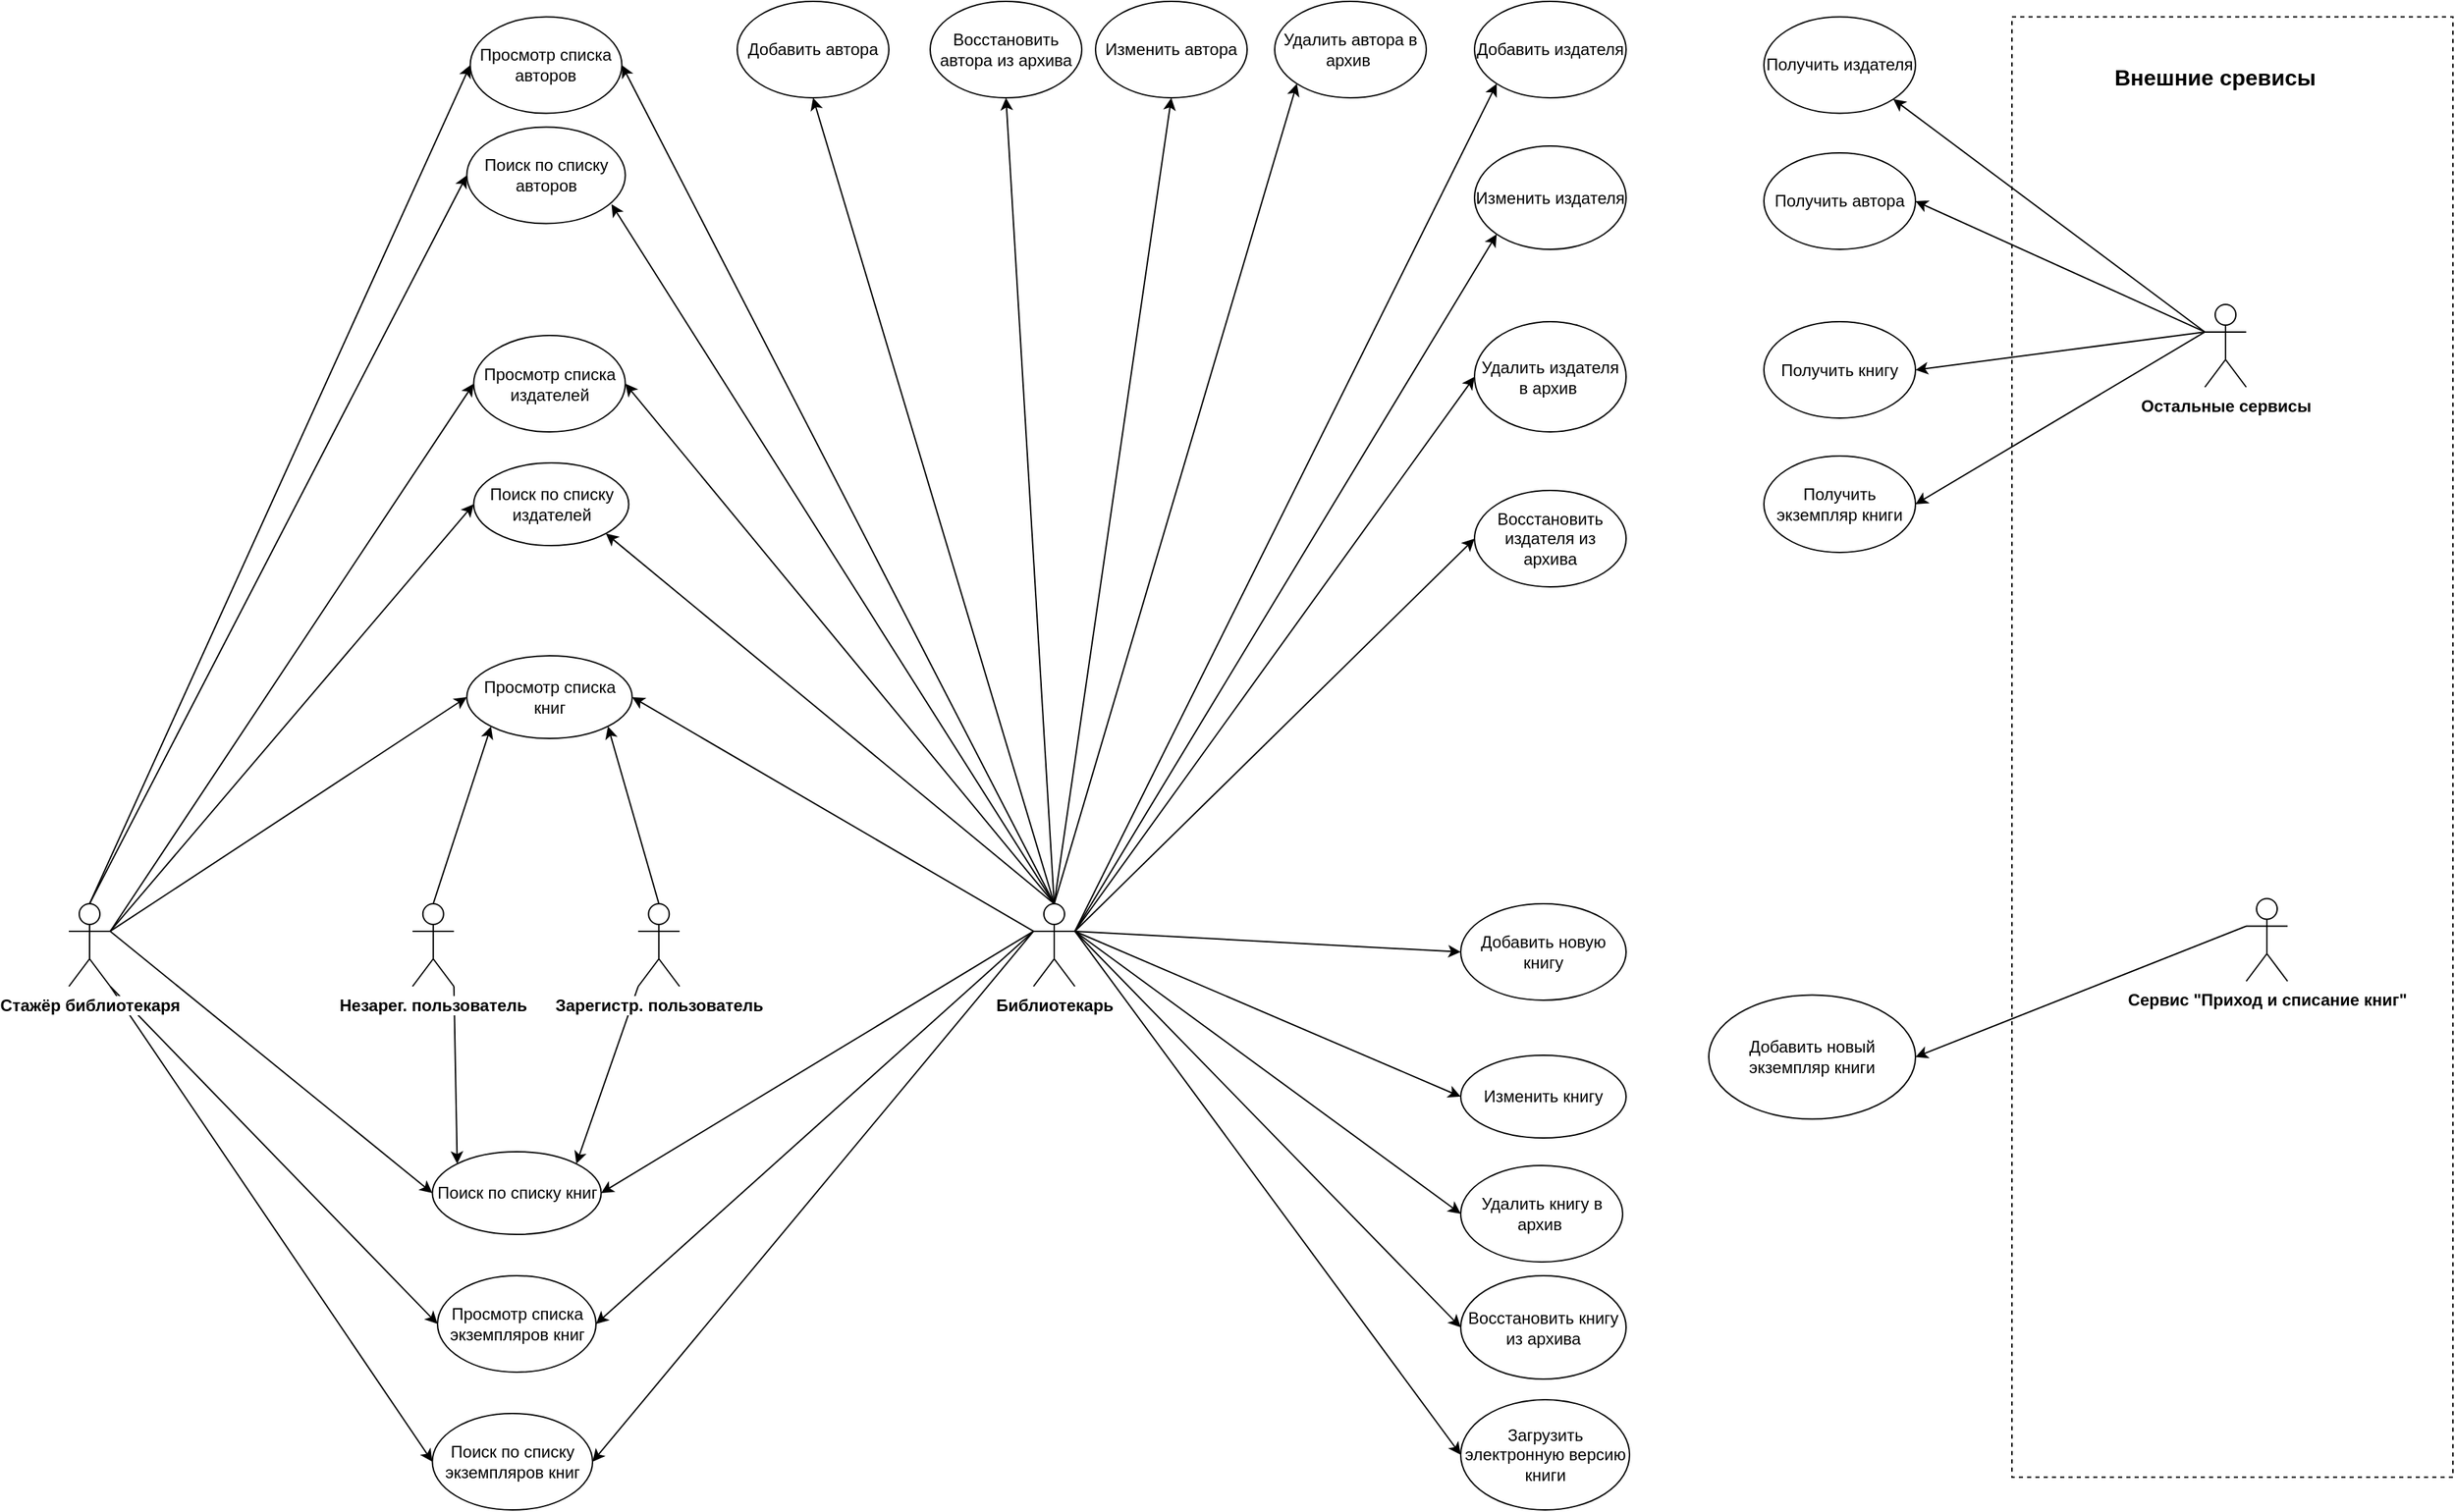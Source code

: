 <mxfile version="26.0.9">
  <diagram name="Страница — 1" id="U3UNYZ6A-1lPHIccaiyi">
    <mxGraphModel dx="1195" dy="697" grid="1" gridSize="10" guides="1" tooltips="1" connect="1" arrows="1" fold="1" page="1" pageScale="1" pageWidth="1100" pageHeight="850" math="0" shadow="0">
      <root>
        <mxCell id="0" />
        <mxCell id="1" parent="0" />
        <mxCell id="NzaFk5DWs_-ub5N4-WDO-165" value="" style="rounded=0;whiteSpace=wrap;html=1;dashed=1;" parent="1" vertex="1">
          <mxGeometry x="1490" y="156.25" width="320" height="1060" as="geometry" />
        </mxCell>
        <mxCell id="NzaFk5DWs_-ub5N4-WDO-14" value="Добавить автора" style="ellipse;whiteSpace=wrap;html=1;" parent="1" vertex="1">
          <mxGeometry x="565" y="145" width="110" height="70" as="geometry" />
        </mxCell>
        <mxCell id="NzaFk5DWs_-ub5N4-WDO-44" value="Изменить автора" style="ellipse;whiteSpace=wrap;html=1;" parent="1" vertex="1">
          <mxGeometry x="825" y="145" width="110" height="70" as="geometry" />
        </mxCell>
        <mxCell id="NzaFk5DWs_-ub5N4-WDO-45" value="Удалить автора в архив&amp;nbsp;" style="ellipse;whiteSpace=wrap;html=1;" parent="1" vertex="1">
          <mxGeometry x="955" y="145" width="110" height="70" as="geometry" />
        </mxCell>
        <mxCell id="NzaFk5DWs_-ub5N4-WDO-46" value="Восстановить автора из архива" style="ellipse;whiteSpace=wrap;html=1;" parent="1" vertex="1">
          <mxGeometry x="705" y="145" width="110" height="70" as="geometry" />
        </mxCell>
        <mxCell id="NzaFk5DWs_-ub5N4-WDO-47" value="Просмотр списка авторов" style="ellipse;whiteSpace=wrap;html=1;" parent="1" vertex="1">
          <mxGeometry x="371.25" y="156.25" width="110" height="70" as="geometry" />
        </mxCell>
        <mxCell id="NzaFk5DWs_-ub5N4-WDO-48" value="Поиск по списку авторов" style="ellipse;whiteSpace=wrap;html=1;" parent="1" vertex="1">
          <mxGeometry x="368.75" y="236.25" width="115" height="70" as="geometry" />
        </mxCell>
        <mxCell id="NzaFk5DWs_-ub5N4-WDO-49" value="Добавить издателя" style="ellipse;whiteSpace=wrap;html=1;" parent="1" vertex="1">
          <mxGeometry x="1100" y="145" width="110" height="70" as="geometry" />
        </mxCell>
        <mxCell id="NzaFk5DWs_-ub5N4-WDO-50" value="Изменить издателя" style="ellipse;whiteSpace=wrap;html=1;" parent="1" vertex="1">
          <mxGeometry x="1100" y="250" width="110" height="75" as="geometry" />
        </mxCell>
        <mxCell id="NzaFk5DWs_-ub5N4-WDO-51" value="Удалить издателя в архив&amp;nbsp;" style="ellipse;whiteSpace=wrap;html=1;" parent="1" vertex="1">
          <mxGeometry x="1100" y="377.5" width="110" height="80" as="geometry" />
        </mxCell>
        <mxCell id="NzaFk5DWs_-ub5N4-WDO-52" value="Восстановить издателя из архива" style="ellipse;whiteSpace=wrap;html=1;" parent="1" vertex="1">
          <mxGeometry x="1100" y="500" width="110" height="70" as="geometry" />
        </mxCell>
        <mxCell id="NzaFk5DWs_-ub5N4-WDO-53" value="Просмотр списка издателей" style="ellipse;whiteSpace=wrap;html=1;" parent="1" vertex="1">
          <mxGeometry x="373.75" y="387.5" width="110" height="70" as="geometry" />
        </mxCell>
        <mxCell id="NzaFk5DWs_-ub5N4-WDO-54" value="Поиск по списку издателей" style="ellipse;whiteSpace=wrap;html=1;" parent="1" vertex="1">
          <mxGeometry x="373.75" y="480" width="112.5" height="60" as="geometry" />
        </mxCell>
        <mxCell id="NzaFk5DWs_-ub5N4-WDO-61" value="Добавить новую книгу" style="ellipse;whiteSpace=wrap;html=1;" parent="1" vertex="1">
          <mxGeometry x="1090" y="800" width="120" height="70" as="geometry" />
        </mxCell>
        <mxCell id="NzaFk5DWs_-ub5N4-WDO-62" value="Изменить книгу" style="ellipse;whiteSpace=wrap;html=1;" parent="1" vertex="1">
          <mxGeometry x="1090" y="910" width="120" height="60" as="geometry" />
        </mxCell>
        <mxCell id="NzaFk5DWs_-ub5N4-WDO-63" value="Удалить книгу в архив&amp;nbsp;" style="ellipse;whiteSpace=wrap;html=1;" parent="1" vertex="1">
          <mxGeometry x="1090" y="990" width="117.5" height="70" as="geometry" />
        </mxCell>
        <mxCell id="NzaFk5DWs_-ub5N4-WDO-64" value="Восстановить книгу из архива" style="ellipse;whiteSpace=wrap;html=1;" parent="1" vertex="1">
          <mxGeometry x="1090" y="1070" width="120" height="75" as="geometry" />
        </mxCell>
        <mxCell id="NzaFk5DWs_-ub5N4-WDO-65" value="Просмотр списка книг" style="ellipse;whiteSpace=wrap;html=1;" parent="1" vertex="1">
          <mxGeometry x="368.75" y="620" width="120" height="60" as="geometry" />
        </mxCell>
        <mxCell id="NzaFk5DWs_-ub5N4-WDO-66" value="Поиск по списку книг" style="ellipse;whiteSpace=wrap;html=1;" parent="1" vertex="1">
          <mxGeometry x="343.75" y="980" width="122.5" height="60" as="geometry" />
        </mxCell>
        <mxCell id="NzaFk5DWs_-ub5N4-WDO-68" value="Загрузить электронную версию книги" style="ellipse;whiteSpace=wrap;html=1;" parent="1" vertex="1">
          <mxGeometry x="1090" y="1160" width="122.5" height="80" as="geometry" />
        </mxCell>
        <mxCell id="NzaFk5DWs_-ub5N4-WDO-74" value="Просмотр списка экземпляров книг" style="ellipse;whiteSpace=wrap;html=1;" parent="1" vertex="1">
          <mxGeometry x="347.5" y="1070" width="115" height="70" as="geometry" />
        </mxCell>
        <mxCell id="NzaFk5DWs_-ub5N4-WDO-75" value="Поиск по списку экземпляров книг" style="ellipse;whiteSpace=wrap;html=1;" parent="1" vertex="1">
          <mxGeometry x="343.75" y="1170" width="116.25" height="70" as="geometry" />
        </mxCell>
        <mxCell id="NzaFk5DWs_-ub5N4-WDO-89" value="" style="endArrow=classic;html=1;rounded=0;exitX=0.5;exitY=0;exitDx=0;exitDy=0;exitPerimeter=0;entryX=1;entryY=0.5;entryDx=0;entryDy=0;" parent="1" source="NzaFk5DWs_-ub5N4-WDO-84" target="NzaFk5DWs_-ub5N4-WDO-47" edge="1">
          <mxGeometry width="50" height="50" relative="1" as="geometry">
            <mxPoint x="540" y="1070" as="sourcePoint" />
            <mxPoint x="660" y="550" as="targetPoint" />
          </mxGeometry>
        </mxCell>
        <mxCell id="NzaFk5DWs_-ub5N4-WDO-90" value="" style="endArrow=classic;html=1;rounded=0;entryX=0.913;entryY=0.8;entryDx=0;entryDy=0;entryPerimeter=0;exitX=0.5;exitY=0;exitDx=0;exitDy=0;exitPerimeter=0;" parent="1" source="NzaFk5DWs_-ub5N4-WDO-84" target="NzaFk5DWs_-ub5N4-WDO-48" edge="1">
          <mxGeometry width="50" height="50" relative="1" as="geometry">
            <mxPoint x="540" y="570" as="sourcePoint" />
            <mxPoint x="590" y="520" as="targetPoint" />
          </mxGeometry>
        </mxCell>
        <mxCell id="NzaFk5DWs_-ub5N4-WDO-91" value="" style="endArrow=classic;html=1;rounded=0;entryX=1;entryY=0.5;entryDx=0;entryDy=0;exitX=0.5;exitY=0;exitDx=0;exitDy=0;exitPerimeter=0;" parent="1" source="NzaFk5DWs_-ub5N4-WDO-84" target="NzaFk5DWs_-ub5N4-WDO-53" edge="1">
          <mxGeometry width="50" height="50" relative="1" as="geometry">
            <mxPoint x="540" y="570" as="sourcePoint" />
            <mxPoint x="590" y="520" as="targetPoint" />
          </mxGeometry>
        </mxCell>
        <mxCell id="NzaFk5DWs_-ub5N4-WDO-94" value="" style="endArrow=classic;html=1;rounded=0;exitX=0;exitY=0.333;exitDx=0;exitDy=0;exitPerimeter=0;entryX=1;entryY=0.5;entryDx=0;entryDy=0;" parent="1" source="NzaFk5DWs_-ub5N4-WDO-84" target="NzaFk5DWs_-ub5N4-WDO-65" edge="1">
          <mxGeometry width="50" height="50" relative="1" as="geometry">
            <mxPoint x="540" y="970" as="sourcePoint" />
            <mxPoint x="590" y="920" as="targetPoint" />
          </mxGeometry>
        </mxCell>
        <mxCell id="NzaFk5DWs_-ub5N4-WDO-95" value="" style="endArrow=classic;html=1;rounded=0;exitX=0;exitY=0.333;exitDx=0;exitDy=0;exitPerimeter=0;entryX=1;entryY=0.5;entryDx=0;entryDy=0;" parent="1" source="NzaFk5DWs_-ub5N4-WDO-84" target="NzaFk5DWs_-ub5N4-WDO-66" edge="1">
          <mxGeometry width="50" height="50" relative="1" as="geometry">
            <mxPoint x="540" y="970" as="sourcePoint" />
            <mxPoint x="590" y="920" as="targetPoint" />
          </mxGeometry>
        </mxCell>
        <mxCell id="NzaFk5DWs_-ub5N4-WDO-96" value="" style="endArrow=classic;html=1;rounded=0;entryX=1;entryY=0.5;entryDx=0;entryDy=0;" parent="1" target="NzaFk5DWs_-ub5N4-WDO-74" edge="1">
          <mxGeometry width="50" height="50" relative="1" as="geometry">
            <mxPoint x="780" y="820" as="sourcePoint" />
            <mxPoint x="590" y="920" as="targetPoint" />
          </mxGeometry>
        </mxCell>
        <mxCell id="NzaFk5DWs_-ub5N4-WDO-97" value="" style="endArrow=classic;html=1;rounded=0;exitX=0;exitY=0.333;exitDx=0;exitDy=0;exitPerimeter=0;entryX=1;entryY=0.5;entryDx=0;entryDy=0;" parent="1" source="NzaFk5DWs_-ub5N4-WDO-84" target="NzaFk5DWs_-ub5N4-WDO-75" edge="1">
          <mxGeometry width="50" height="50" relative="1" as="geometry">
            <mxPoint x="540" y="970" as="sourcePoint" />
            <mxPoint x="590" y="920" as="targetPoint" />
          </mxGeometry>
        </mxCell>
        <mxCell id="NzaFk5DWs_-ub5N4-WDO-98" value="" style="endArrow=classic;html=1;rounded=0;entryX=0.5;entryY=1;entryDx=0;entryDy=0;exitX=0.5;exitY=0;exitDx=0;exitDy=0;exitPerimeter=0;" parent="1" source="NzaFk5DWs_-ub5N4-WDO-84" target="NzaFk5DWs_-ub5N4-WDO-14" edge="1">
          <mxGeometry width="50" height="50" relative="1" as="geometry">
            <mxPoint x="540" y="470" as="sourcePoint" />
            <mxPoint x="590" y="420" as="targetPoint" />
          </mxGeometry>
        </mxCell>
        <mxCell id="NzaFk5DWs_-ub5N4-WDO-99" value="" style="endArrow=classic;html=1;rounded=0;entryX=0.5;entryY=1;entryDx=0;entryDy=0;exitX=0.5;exitY=0;exitDx=0;exitDy=0;exitPerimeter=0;" parent="1" source="NzaFk5DWs_-ub5N4-WDO-84" target="NzaFk5DWs_-ub5N4-WDO-46" edge="1">
          <mxGeometry width="50" height="50" relative="1" as="geometry">
            <mxPoint x="540" y="470" as="sourcePoint" />
            <mxPoint x="590" y="420" as="targetPoint" />
          </mxGeometry>
        </mxCell>
        <mxCell id="NzaFk5DWs_-ub5N4-WDO-100" value="" style="endArrow=classic;html=1;rounded=0;entryX=0.5;entryY=1;entryDx=0;entryDy=0;exitX=0.5;exitY=0;exitDx=0;exitDy=0;exitPerimeter=0;" parent="1" source="NzaFk5DWs_-ub5N4-WDO-84" target="NzaFk5DWs_-ub5N4-WDO-44" edge="1">
          <mxGeometry width="50" height="50" relative="1" as="geometry">
            <mxPoint x="800" y="808" as="sourcePoint" />
            <mxPoint x="590" y="220" as="targetPoint" />
          </mxGeometry>
        </mxCell>
        <mxCell id="NzaFk5DWs_-ub5N4-WDO-101" value="" style="endArrow=classic;html=1;rounded=0;entryX=0;entryY=1;entryDx=0;entryDy=0;exitX=0.5;exitY=0;exitDx=0;exitDy=0;exitPerimeter=0;" parent="1" source="NzaFk5DWs_-ub5N4-WDO-84" target="NzaFk5DWs_-ub5N4-WDO-45" edge="1">
          <mxGeometry width="50" height="50" relative="1" as="geometry">
            <mxPoint x="540" y="500" as="sourcePoint" />
            <mxPoint x="590" y="450" as="targetPoint" />
          </mxGeometry>
        </mxCell>
        <mxCell id="NzaFk5DWs_-ub5N4-WDO-102" value="" style="endArrow=classic;html=1;rounded=0;entryX=0;entryY=1;entryDx=0;entryDy=0;exitX=1;exitY=0.333;exitDx=0;exitDy=0;exitPerimeter=0;" parent="1" source="NzaFk5DWs_-ub5N4-WDO-84" target="NzaFk5DWs_-ub5N4-WDO-49" edge="1">
          <mxGeometry width="50" height="50" relative="1" as="geometry">
            <mxPoint x="540" y="500" as="sourcePoint" />
            <mxPoint x="590" y="450" as="targetPoint" />
          </mxGeometry>
        </mxCell>
        <mxCell id="NzaFk5DWs_-ub5N4-WDO-103" value="" style="endArrow=classic;html=1;rounded=0;entryX=0;entryY=1;entryDx=0;entryDy=0;exitX=1;exitY=0.333;exitDx=0;exitDy=0;exitPerimeter=0;" parent="1" source="NzaFk5DWs_-ub5N4-WDO-84" target="NzaFk5DWs_-ub5N4-WDO-50" edge="1">
          <mxGeometry width="50" height="50" relative="1" as="geometry">
            <mxPoint x="540" y="500" as="sourcePoint" />
            <mxPoint x="590" y="450" as="targetPoint" />
          </mxGeometry>
        </mxCell>
        <mxCell id="NzaFk5DWs_-ub5N4-WDO-104" value="" style="endArrow=classic;html=1;rounded=0;entryX=0;entryY=0.5;entryDx=0;entryDy=0;exitX=1;exitY=0.333;exitDx=0;exitDy=0;exitPerimeter=0;" parent="1" source="NzaFk5DWs_-ub5N4-WDO-84" target="NzaFk5DWs_-ub5N4-WDO-51" edge="1">
          <mxGeometry width="50" height="50" relative="1" as="geometry">
            <mxPoint x="540" y="500" as="sourcePoint" />
            <mxPoint x="590" y="450" as="targetPoint" />
          </mxGeometry>
        </mxCell>
        <mxCell id="NzaFk5DWs_-ub5N4-WDO-105" value="" style="endArrow=classic;html=1;rounded=0;entryX=0;entryY=0.5;entryDx=0;entryDy=0;exitX=1;exitY=0.333;exitDx=0;exitDy=0;exitPerimeter=0;" parent="1" source="NzaFk5DWs_-ub5N4-WDO-84" target="NzaFk5DWs_-ub5N4-WDO-52" edge="1">
          <mxGeometry width="50" height="50" relative="1" as="geometry">
            <mxPoint x="540" y="700" as="sourcePoint" />
            <mxPoint x="590" y="650" as="targetPoint" />
          </mxGeometry>
        </mxCell>
        <mxCell id="NzaFk5DWs_-ub5N4-WDO-110" value="" style="endArrow=classic;html=1;rounded=0;entryX=0;entryY=0.5;entryDx=0;entryDy=0;exitX=1;exitY=0.333;exitDx=0;exitDy=0;exitPerimeter=0;" parent="1" source="NzaFk5DWs_-ub5N4-WDO-84" target="NzaFk5DWs_-ub5N4-WDO-61" edge="1">
          <mxGeometry width="50" height="50" relative="1" as="geometry">
            <mxPoint x="540" y="1000" as="sourcePoint" />
            <mxPoint x="590" y="950" as="targetPoint" />
          </mxGeometry>
        </mxCell>
        <mxCell id="NzaFk5DWs_-ub5N4-WDO-111" value="" style="endArrow=classic;html=1;rounded=0;entryX=0;entryY=0.5;entryDx=0;entryDy=0;exitX=1;exitY=0.333;exitDx=0;exitDy=0;exitPerimeter=0;" parent="1" source="NzaFk5DWs_-ub5N4-WDO-84" target="NzaFk5DWs_-ub5N4-WDO-62" edge="1">
          <mxGeometry width="50" height="50" relative="1" as="geometry">
            <mxPoint x="540" y="1000" as="sourcePoint" />
            <mxPoint x="590" y="950" as="targetPoint" />
          </mxGeometry>
        </mxCell>
        <mxCell id="NzaFk5DWs_-ub5N4-WDO-112" value="" style="endArrow=classic;html=1;rounded=0;entryX=0;entryY=0.5;entryDx=0;entryDy=0;exitX=1;exitY=0.333;exitDx=0;exitDy=0;exitPerimeter=0;" parent="1" source="NzaFk5DWs_-ub5N4-WDO-84" target="NzaFk5DWs_-ub5N4-WDO-63" edge="1">
          <mxGeometry width="50" height="50" relative="1" as="geometry">
            <mxPoint x="540" y="1000" as="sourcePoint" />
            <mxPoint x="590" y="950" as="targetPoint" />
          </mxGeometry>
        </mxCell>
        <mxCell id="NzaFk5DWs_-ub5N4-WDO-113" value="" style="endArrow=classic;html=1;rounded=0;entryX=0;entryY=0.5;entryDx=0;entryDy=0;exitX=1;exitY=0.333;exitDx=0;exitDy=0;exitPerimeter=0;" parent="1" source="NzaFk5DWs_-ub5N4-WDO-84" target="NzaFk5DWs_-ub5N4-WDO-64" edge="1">
          <mxGeometry width="50" height="50" relative="1" as="geometry">
            <mxPoint x="540" y="1000" as="sourcePoint" />
            <mxPoint x="590" y="950" as="targetPoint" />
          </mxGeometry>
        </mxCell>
        <mxCell id="NzaFk5DWs_-ub5N4-WDO-114" value="" style="endArrow=classic;html=1;rounded=0;entryX=0;entryY=0.5;entryDx=0;entryDy=0;exitX=1;exitY=0.333;exitDx=0;exitDy=0;exitPerimeter=0;" parent="1" source="NzaFk5DWs_-ub5N4-WDO-84" target="NzaFk5DWs_-ub5N4-WDO-68" edge="1">
          <mxGeometry width="50" height="50" relative="1" as="geometry">
            <mxPoint x="540" y="1000" as="sourcePoint" />
            <mxPoint x="590" y="950" as="targetPoint" />
          </mxGeometry>
        </mxCell>
        <mxCell id="NzaFk5DWs_-ub5N4-WDO-84" value="Библиотекарь" style="shape=umlActor;verticalLabelPosition=bottom;verticalAlign=top;html=1;outlineConnect=0;fontStyle=1;fontColor=#000000;labelBackgroundColor=default;" parent="1" vertex="1">
          <mxGeometry x="780" y="800" width="30" height="60" as="geometry" />
        </mxCell>
        <mxCell id="NzaFk5DWs_-ub5N4-WDO-119" value="" style="endArrow=classic;html=1;rounded=0;entryX=1;entryY=1;entryDx=0;entryDy=0;exitX=0.5;exitY=0;exitDx=0;exitDy=0;exitPerimeter=0;" parent="1" source="NzaFk5DWs_-ub5N4-WDO-84" target="NzaFk5DWs_-ub5N4-WDO-54" edge="1">
          <mxGeometry width="50" height="50" relative="1" as="geometry">
            <mxPoint x="540" y="650" as="sourcePoint" />
            <mxPoint x="590" y="600" as="targetPoint" />
          </mxGeometry>
        </mxCell>
        <mxCell id="NzaFk5DWs_-ub5N4-WDO-121" value="" style="endArrow=classic;html=1;rounded=0;entryX=0;entryY=0.5;entryDx=0;entryDy=0;exitX=0.5;exitY=0;exitDx=0;exitDy=0;exitPerimeter=0;" parent="1" source="NzaFk5DWs_-ub5N4-WDO-85" target="NzaFk5DWs_-ub5N4-WDO-47" edge="1">
          <mxGeometry width="50" height="50" relative="1" as="geometry">
            <mxPoint x="610" y="870" as="sourcePoint" />
            <mxPoint x="660" y="820" as="targetPoint" />
          </mxGeometry>
        </mxCell>
        <mxCell id="NzaFk5DWs_-ub5N4-WDO-122" value="" style="endArrow=classic;html=1;rounded=0;entryX=0;entryY=0.5;entryDx=0;entryDy=0;exitX=0.5;exitY=0;exitDx=0;exitDy=0;exitPerimeter=0;" parent="1" source="NzaFk5DWs_-ub5N4-WDO-85" target="NzaFk5DWs_-ub5N4-WDO-48" edge="1">
          <mxGeometry width="50" height="50" relative="1" as="geometry">
            <mxPoint x="610" y="570" as="sourcePoint" />
            <mxPoint x="660" y="520" as="targetPoint" />
          </mxGeometry>
        </mxCell>
        <mxCell id="NzaFk5DWs_-ub5N4-WDO-123" value="" style="endArrow=classic;html=1;rounded=0;entryX=0;entryY=0.5;entryDx=0;entryDy=0;" parent="1" target="NzaFk5DWs_-ub5N4-WDO-53" edge="1">
          <mxGeometry width="50" height="50" relative="1" as="geometry">
            <mxPoint x="110" y="820" as="sourcePoint" />
            <mxPoint x="660" y="520" as="targetPoint" />
          </mxGeometry>
        </mxCell>
        <mxCell id="NzaFk5DWs_-ub5N4-WDO-124" value="" style="endArrow=classic;html=1;rounded=0;entryX=0;entryY=0.5;entryDx=0;entryDy=0;exitX=1;exitY=0.333;exitDx=0;exitDy=0;exitPerimeter=0;" parent="1" source="NzaFk5DWs_-ub5N4-WDO-85" target="NzaFk5DWs_-ub5N4-WDO-54" edge="1">
          <mxGeometry width="50" height="50" relative="1" as="geometry">
            <mxPoint x="610" y="570" as="sourcePoint" />
            <mxPoint x="660" y="520" as="targetPoint" />
          </mxGeometry>
        </mxCell>
        <mxCell id="NzaFk5DWs_-ub5N4-WDO-127" value="" style="endArrow=classic;html=1;rounded=0;exitX=1;exitY=0.333;exitDx=0;exitDy=0;exitPerimeter=0;entryX=0;entryY=0.5;entryDx=0;entryDy=0;" parent="1" source="NzaFk5DWs_-ub5N4-WDO-85" target="NzaFk5DWs_-ub5N4-WDO-65" edge="1">
          <mxGeometry width="50" height="50" relative="1" as="geometry">
            <mxPoint x="610" y="1070" as="sourcePoint" />
            <mxPoint x="660" y="1020" as="targetPoint" />
          </mxGeometry>
        </mxCell>
        <mxCell id="NzaFk5DWs_-ub5N4-WDO-128" value="" style="endArrow=classic;html=1;rounded=0;exitX=1;exitY=0.333;exitDx=0;exitDy=0;exitPerimeter=0;entryX=0;entryY=0.5;entryDx=0;entryDy=0;" parent="1" source="NzaFk5DWs_-ub5N4-WDO-85" target="NzaFk5DWs_-ub5N4-WDO-66" edge="1">
          <mxGeometry width="50" height="50" relative="1" as="geometry">
            <mxPoint x="610" y="1070" as="sourcePoint" />
            <mxPoint x="660" y="1020" as="targetPoint" />
          </mxGeometry>
        </mxCell>
        <mxCell id="NzaFk5DWs_-ub5N4-WDO-129" value="" style="endArrow=classic;html=1;rounded=0;exitX=1;exitY=1;exitDx=0;exitDy=0;exitPerimeter=0;entryX=0;entryY=0.5;entryDx=0;entryDy=0;" parent="1" source="NzaFk5DWs_-ub5N4-WDO-85" target="NzaFk5DWs_-ub5N4-WDO-74" edge="1">
          <mxGeometry width="50" height="50" relative="1" as="geometry">
            <mxPoint x="610" y="1170" as="sourcePoint" />
            <mxPoint x="660" y="1120" as="targetPoint" />
          </mxGeometry>
        </mxCell>
        <mxCell id="NzaFk5DWs_-ub5N4-WDO-130" value="" style="endArrow=classic;html=1;rounded=0;exitX=1;exitY=1;exitDx=0;exitDy=0;exitPerimeter=0;entryX=0;entryY=0.5;entryDx=0;entryDy=0;" parent="1" source="NzaFk5DWs_-ub5N4-WDO-85" target="NzaFk5DWs_-ub5N4-WDO-75" edge="1">
          <mxGeometry width="50" height="50" relative="1" as="geometry">
            <mxPoint x="610" y="1170" as="sourcePoint" />
            <mxPoint x="660" y="1120" as="targetPoint" />
          </mxGeometry>
        </mxCell>
        <mxCell id="NzaFk5DWs_-ub5N4-WDO-85" value="Стажёр библиотекаря" style="shape=umlActor;verticalLabelPosition=bottom;verticalAlign=top;html=1;outlineConnect=0;labelBackgroundColor=#FFFFFF;fontStyle=1" parent="1" vertex="1">
          <mxGeometry x="80" y="800" width="30" height="60" as="geometry" />
        </mxCell>
        <mxCell id="NzaFk5DWs_-ub5N4-WDO-139" value="" style="endArrow=classic;html=1;rounded=0;exitX=0;exitY=1;exitDx=0;exitDy=0;exitPerimeter=0;entryX=1;entryY=0;entryDx=0;entryDy=0;" parent="1" source="NzaFk5DWs_-ub5N4-WDO-135" target="NzaFk5DWs_-ub5N4-WDO-66" edge="1">
          <mxGeometry width="50" height="50" relative="1" as="geometry">
            <mxPoint x="600" y="1070" as="sourcePoint" />
            <mxPoint x="650" y="1020" as="targetPoint" />
          </mxGeometry>
        </mxCell>
        <mxCell id="NzaFk5DWs_-ub5N4-WDO-140" value="" style="endArrow=classic;html=1;rounded=0;entryX=1;entryY=1;entryDx=0;entryDy=0;exitX=0.5;exitY=0;exitDx=0;exitDy=0;exitPerimeter=0;" parent="1" source="NzaFk5DWs_-ub5N4-WDO-135" target="NzaFk5DWs_-ub5N4-WDO-65" edge="1">
          <mxGeometry width="50" height="50" relative="1" as="geometry">
            <mxPoint x="600" y="1070" as="sourcePoint" />
            <mxPoint x="650" y="1020" as="targetPoint" />
          </mxGeometry>
        </mxCell>
        <mxCell id="NzaFk5DWs_-ub5N4-WDO-141" value="" style="endArrow=classic;startArrow=none;html=1;rounded=0;entryX=0;entryY=1;entryDx=0;entryDy=0;exitX=0.5;exitY=0;exitDx=0;exitDy=0;exitPerimeter=0;startFill=0;" parent="1" source="NzaFk5DWs_-ub5N4-WDO-131" target="NzaFk5DWs_-ub5N4-WDO-65" edge="1">
          <mxGeometry width="50" height="50" relative="1" as="geometry">
            <mxPoint x="600" y="1070" as="sourcePoint" />
            <mxPoint x="650" y="1020" as="targetPoint" />
          </mxGeometry>
        </mxCell>
        <mxCell id="NzaFk5DWs_-ub5N4-WDO-142" value="" style="endArrow=classic;html=1;rounded=0;exitX=1;exitY=1;exitDx=0;exitDy=0;exitPerimeter=0;entryX=0;entryY=0;entryDx=0;entryDy=0;" parent="1" source="NzaFk5DWs_-ub5N4-WDO-131" target="NzaFk5DWs_-ub5N4-WDO-66" edge="1">
          <mxGeometry width="50" height="50" relative="1" as="geometry">
            <mxPoint x="600" y="1070" as="sourcePoint" />
            <mxPoint x="650" y="1020" as="targetPoint" />
          </mxGeometry>
        </mxCell>
        <mxCell id="NzaFk5DWs_-ub5N4-WDO-131" value="Незарег. пользователь" style="shape=umlActor;verticalLabelPosition=bottom;verticalAlign=top;html=1;outlineConnect=0;fontStyle=1;labelBackgroundColor=#FFFFFF;" parent="1" vertex="1">
          <mxGeometry x="329.38" y="800" width="30" height="60" as="geometry" />
        </mxCell>
        <mxCell id="NzaFk5DWs_-ub5N4-WDO-135" value="Зарегистр. пользователь" style="shape=umlActor;verticalLabelPosition=bottom;verticalAlign=top;html=1;outlineConnect=0;labelBackgroundColor=#FFFFFF;fontStyle=1" parent="1" vertex="1">
          <mxGeometry x="493.13" y="800" width="30" height="60" as="geometry" />
        </mxCell>
        <mxCell id="NzaFk5DWs_-ub5N4-WDO-146" value="Сервис &quot;Приход и списание книг&quot;" style="shape=umlActor;verticalLabelPosition=bottom;verticalAlign=top;html=1;outlineConnect=0;fontStyle=1;fontColor=#000000;labelBackgroundColor=default;" parent="1" vertex="1">
          <mxGeometry x="1660" y="796.25" width="30" height="60" as="geometry" />
        </mxCell>
        <mxCell id="NzaFk5DWs_-ub5N4-WDO-149" value="Добавить новый экземпляр книги" style="ellipse;whiteSpace=wrap;html=1;" parent="1" vertex="1">
          <mxGeometry x="1270" y="866.25" width="150" height="90" as="geometry" />
        </mxCell>
        <mxCell id="NzaFk5DWs_-ub5N4-WDO-156" value="" style="endArrow=classic;html=1;rounded=0;exitX=0;exitY=0.333;exitDx=0;exitDy=0;exitPerimeter=0;entryX=1;entryY=0.5;entryDx=0;entryDy=0;" parent="1" source="NzaFk5DWs_-ub5N4-WDO-146" target="NzaFk5DWs_-ub5N4-WDO-149" edge="1">
          <mxGeometry width="50" height="50" relative="1" as="geometry">
            <mxPoint x="1180" y="946.25" as="sourcePoint" />
            <mxPoint x="1230" y="896.25" as="targetPoint" />
          </mxGeometry>
        </mxCell>
        <mxCell id="NzaFk5DWs_-ub5N4-WDO-166" value="Внешние сревисы" style="text;html=1;align=center;verticalAlign=middle;whiteSpace=wrap;rounded=0;fontStyle=1;fontSize=16;" parent="1" vertex="1">
          <mxGeometry x="1560" y="185" width="155" height="30" as="geometry" />
        </mxCell>
        <mxCell id="LKEhUCCAmmQ-ozp2i0ny-1" value="Остальные сервисы" style="shape=umlActor;verticalLabelPosition=bottom;verticalAlign=top;html=1;outlineConnect=0;fontStyle=1;fontColor=#000000;labelBackgroundColor=default;" vertex="1" parent="1">
          <mxGeometry x="1630" y="365" width="30" height="60" as="geometry" />
        </mxCell>
        <mxCell id="LKEhUCCAmmQ-ozp2i0ny-2" value="Получить издателя" style="ellipse;whiteSpace=wrap;html=1;" vertex="1" parent="1">
          <mxGeometry x="1310" y="156.25" width="110" height="70" as="geometry" />
        </mxCell>
        <mxCell id="LKEhUCCAmmQ-ozp2i0ny-3" value="Получить автора" style="ellipse;whiteSpace=wrap;html=1;" vertex="1" parent="1">
          <mxGeometry x="1310" y="255" width="110" height="70" as="geometry" />
        </mxCell>
        <mxCell id="LKEhUCCAmmQ-ozp2i0ny-4" value="Получить книгу" style="ellipse;whiteSpace=wrap;html=1;" vertex="1" parent="1">
          <mxGeometry x="1310" y="377.5" width="110" height="70" as="geometry" />
        </mxCell>
        <mxCell id="LKEhUCCAmmQ-ozp2i0ny-5" value="Получить экземпляр книги" style="ellipse;whiteSpace=wrap;html=1;" vertex="1" parent="1">
          <mxGeometry x="1310" y="475" width="110" height="70" as="geometry" />
        </mxCell>
        <mxCell id="LKEhUCCAmmQ-ozp2i0ny-6" value="" style="endArrow=classic;html=1;rounded=0;exitX=0;exitY=0.333;exitDx=0;exitDy=0;exitPerimeter=0;entryX=1;entryY=1;entryDx=0;entryDy=0;" edge="1" parent="1" source="LKEhUCCAmmQ-ozp2i0ny-1" target="LKEhUCCAmmQ-ozp2i0ny-2">
          <mxGeometry width="50" height="50" relative="1" as="geometry">
            <mxPoint x="1290" y="380" as="sourcePoint" />
            <mxPoint x="1340" y="330" as="targetPoint" />
          </mxGeometry>
        </mxCell>
        <mxCell id="LKEhUCCAmmQ-ozp2i0ny-7" value="" style="endArrow=classic;html=1;rounded=0;exitX=0;exitY=0.333;exitDx=0;exitDy=0;exitPerimeter=0;entryX=1;entryY=0.5;entryDx=0;entryDy=0;" edge="1" parent="1" source="LKEhUCCAmmQ-ozp2i0ny-1" target="LKEhUCCAmmQ-ozp2i0ny-3">
          <mxGeometry width="50" height="50" relative="1" as="geometry">
            <mxPoint x="1290" y="380" as="sourcePoint" />
            <mxPoint x="1340" y="330" as="targetPoint" />
          </mxGeometry>
        </mxCell>
        <mxCell id="LKEhUCCAmmQ-ozp2i0ny-8" value="" style="endArrow=classic;html=1;rounded=0;entryX=1;entryY=0.5;entryDx=0;entryDy=0;exitX=0;exitY=0.333;exitDx=0;exitDy=0;exitPerimeter=0;" edge="1" parent="1" source="LKEhUCCAmmQ-ozp2i0ny-1" target="LKEhUCCAmmQ-ozp2i0ny-4">
          <mxGeometry width="50" height="50" relative="1" as="geometry">
            <mxPoint x="1630" y="390" as="sourcePoint" />
            <mxPoint x="1340" y="330" as="targetPoint" />
          </mxGeometry>
        </mxCell>
        <mxCell id="LKEhUCCAmmQ-ozp2i0ny-9" value="" style="endArrow=classic;html=1;rounded=0;exitX=0;exitY=0.333;exitDx=0;exitDy=0;exitPerimeter=0;entryX=1;entryY=0.5;entryDx=0;entryDy=0;" edge="1" parent="1" source="LKEhUCCAmmQ-ozp2i0ny-1" target="LKEhUCCAmmQ-ozp2i0ny-5">
          <mxGeometry width="50" height="50" relative="1" as="geometry">
            <mxPoint x="1290" y="380" as="sourcePoint" />
            <mxPoint x="1340" y="330" as="targetPoint" />
          </mxGeometry>
        </mxCell>
      </root>
    </mxGraphModel>
  </diagram>
</mxfile>

